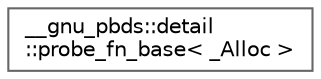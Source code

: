 digraph "Graphical Class Hierarchy"
{
 // LATEX_PDF_SIZE
  bgcolor="transparent";
  edge [fontname=Helvetica,fontsize=10,labelfontname=Helvetica,labelfontsize=10];
  node [fontname=Helvetica,fontsize=10,shape=box,height=0.2,width=0.4];
  rankdir="LR";
  Node0 [id="Node000000",label="__gnu_pbds::detail\l::probe_fn_base\< _Alloc \>",height=0.2,width=0.4,color="grey40", fillcolor="white", style="filled",URL="$class____gnu__pbds_1_1detail_1_1probe__fn__base.html",tooltip="Probe functor base."];
}
